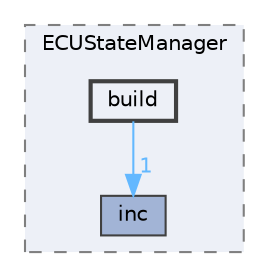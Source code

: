 digraph "EGEMOBİL/EEM_TASK/MotorDriveFeature/ECUStateManager/build"
{
 // LATEX_PDF_SIZE
  bgcolor="transparent";
  edge [fontname=Helvetica,fontsize=10,labelfontname=Helvetica,labelfontsize=10];
  node [fontname=Helvetica,fontsize=10,shape=box,height=0.2,width=0.4];
  compound=true
  subgraph clusterdir_216bd518ece4b2bf5304ea69898d276a {
    graph [ bgcolor="#edf0f7", pencolor="grey50", label="ECUStateManager", fontname=Helvetica,fontsize=10 style="filled,dashed", URL="dir_216bd518ece4b2bf5304ea69898d276a.html",tooltip=""]
  dir_92e30b39eb266e2c8ec5e334e3bd91b2 [label="inc", fillcolor="#a2b4d6", color="grey25", style="filled", URL="dir_92e30b39eb266e2c8ec5e334e3bd91b2.html",tooltip=""];
  dir_6e3d14d8a4ababd78954cf1ae93f0961 [label="build", fillcolor="#edf0f7", color="grey25", style="filled,bold", URL="dir_6e3d14d8a4ababd78954cf1ae93f0961.html",tooltip=""];
  }
  dir_6e3d14d8a4ababd78954cf1ae93f0961->dir_92e30b39eb266e2c8ec5e334e3bd91b2 [headlabel="1", labeldistance=1.5 headhref="dir_000000_000004.html" href="dir_000000_000004.html" color="steelblue1" fontcolor="steelblue1"];
}
